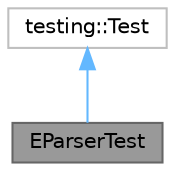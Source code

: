digraph "EParserTest"
{
 // LATEX_PDF_SIZE
  bgcolor="transparent";
  edge [fontname=Helvetica,fontsize=10,labelfontname=Helvetica,labelfontsize=10];
  node [fontname=Helvetica,fontsize=10,shape=box,height=0.2,width=0.4];
  Node1 [label="EParserTest",height=0.2,width=0.4,color="gray40", fillcolor="grey60", style="filled", fontcolor="black",tooltip="Class that provides a test fixture for the test cases."];
  Node2 -> Node1 [dir="back",color="steelblue1",style="solid"];
  Node2 [label="testing::Test",height=0.2,width=0.4,color="grey75", fillcolor="white", style="filled",tooltip=" "];
}
